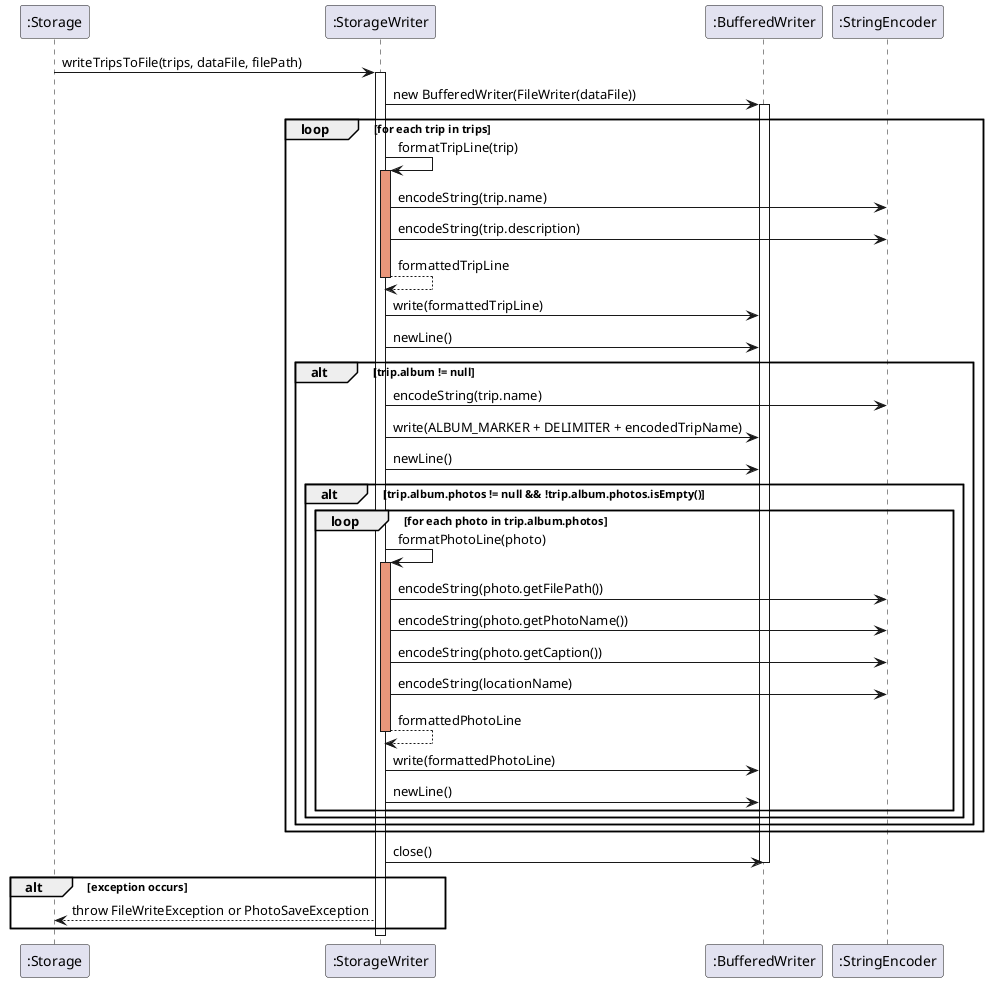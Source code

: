 @startuml
participant ":Storage" as Storage
participant ":StorageWriter" as StorageWriter
participant ":BufferedWriter" as BufferedWriter
participant ":StringEncoder" as StringEncoder

Storage -> StorageWriter : writeTripsToFile(trips, dataFile, filePath)
activate StorageWriter

StorageWriter -> BufferedWriter : new BufferedWriter(FileWriter(dataFile))
activate BufferedWriter

loop for each trip in trips
    StorageWriter -> StorageWriter : formatTripLine(trip)
    activate StorageWriter #DarkSalmon

    StorageWriter -> StringEncoder : encodeString(trip.name)
    StorageWriter -> StringEncoder : encodeString(trip.description)

    StorageWriter --> StorageWriter : formattedTripLine
    deactivate StorageWriter

    StorageWriter -> BufferedWriter : write(formattedTripLine)
    StorageWriter -> BufferedWriter : newLine()

    alt trip.album != null
        StorageWriter -> StringEncoder : encodeString(trip.name)
        StorageWriter -> BufferedWriter : write(ALBUM_MARKER + DELIMITER + encodedTripName)
        StorageWriter -> BufferedWriter : newLine()

        alt trip.album.photos != null && !trip.album.photos.isEmpty()
            loop for each photo in trip.album.photos
                StorageWriter -> StorageWriter : formatPhotoLine(photo)
                activate StorageWriter #DarkSalmon

                StorageWriter -> StringEncoder : encodeString(photo.getFilePath())
                StorageWriter -> StringEncoder : encodeString(photo.getPhotoName())
                StorageWriter -> StringEncoder : encodeString(photo.getCaption())
                StorageWriter -> StringEncoder : encodeString(locationName)

                StorageWriter --> StorageWriter : formattedPhotoLine
                deactivate StorageWriter

                StorageWriter -> BufferedWriter : write(formattedPhotoLine)
                StorageWriter -> BufferedWriter : newLine()
            end
        end
    end
end

StorageWriter -> BufferedWriter : close()
deactivate BufferedWriter

alt exception occurs
    StorageWriter --> Storage : throw FileWriteException or PhotoSaveException
end

deactivate StorageWriter
@enduml